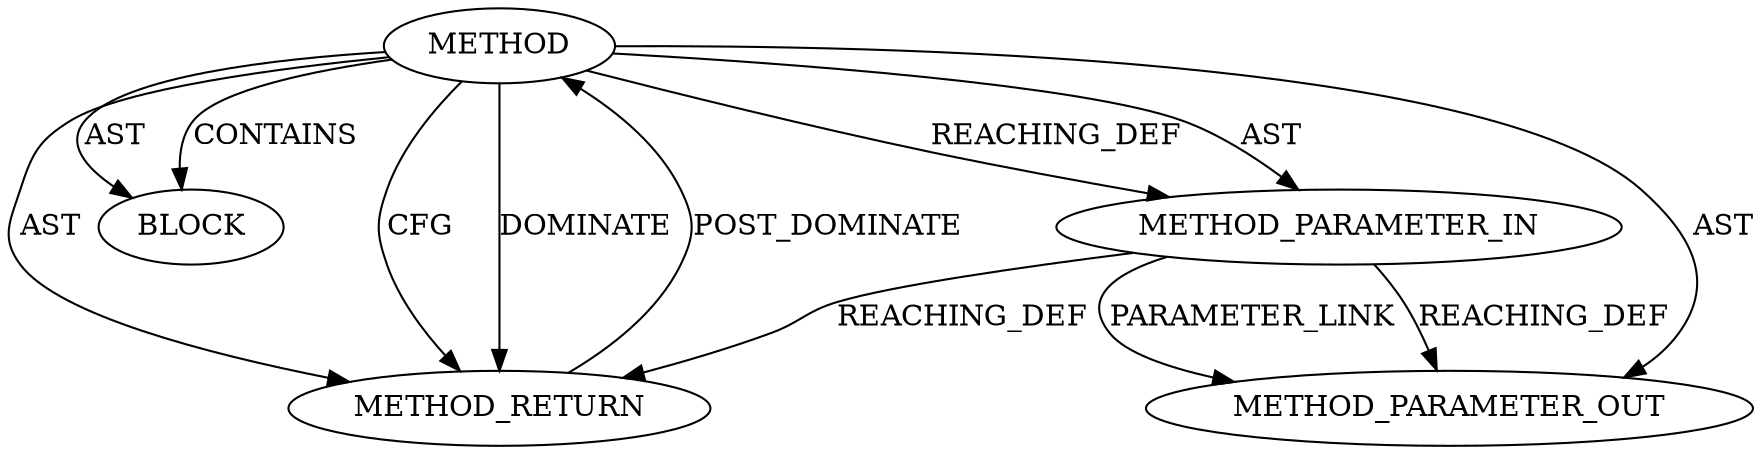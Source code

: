 digraph {
  2884 [label=METHOD_PARAMETER_OUT ORDER=1 CODE="p1" IS_VARIADIC=false TYPE_FULL_NAME="ANY" EVALUATION_STRATEGY="BY_VALUE" INDEX=1 NAME="p1"]
  2406 [label=METHOD AST_PARENT_TYPE="NAMESPACE_BLOCK" AST_PARENT_FULL_NAME="<global>" ORDER=0 CODE="<empty>" FULL_NAME="skb_linearize" IS_EXTERNAL=true FILENAME="<empty>" SIGNATURE="" NAME="skb_linearize"]
  2408 [label=BLOCK ORDER=1 ARGUMENT_INDEX=1 CODE="<empty>" TYPE_FULL_NAME="ANY"]
  2409 [label=METHOD_RETURN ORDER=2 CODE="RET" TYPE_FULL_NAME="ANY" EVALUATION_STRATEGY="BY_VALUE"]
  2407 [label=METHOD_PARAMETER_IN ORDER=1 CODE="p1" IS_VARIADIC=false TYPE_FULL_NAME="ANY" EVALUATION_STRATEGY="BY_VALUE" INDEX=1 NAME="p1"]
  2406 -> 2408 [label=AST ]
  2406 -> 2407 [label=REACHING_DEF VARIABLE=""]
  2406 -> 2409 [label=CFG ]
  2406 -> 2884 [label=AST ]
  2409 -> 2406 [label=POST_DOMINATE ]
  2407 -> 2409 [label=REACHING_DEF VARIABLE="p1"]
  2406 -> 2407 [label=AST ]
  2407 -> 2884 [label=REACHING_DEF VARIABLE="p1"]
  2406 -> 2409 [label=DOMINATE ]
  2406 -> 2409 [label=AST ]
  2406 -> 2408 [label=CONTAINS ]
  2407 -> 2884 [label=PARAMETER_LINK ]
}
